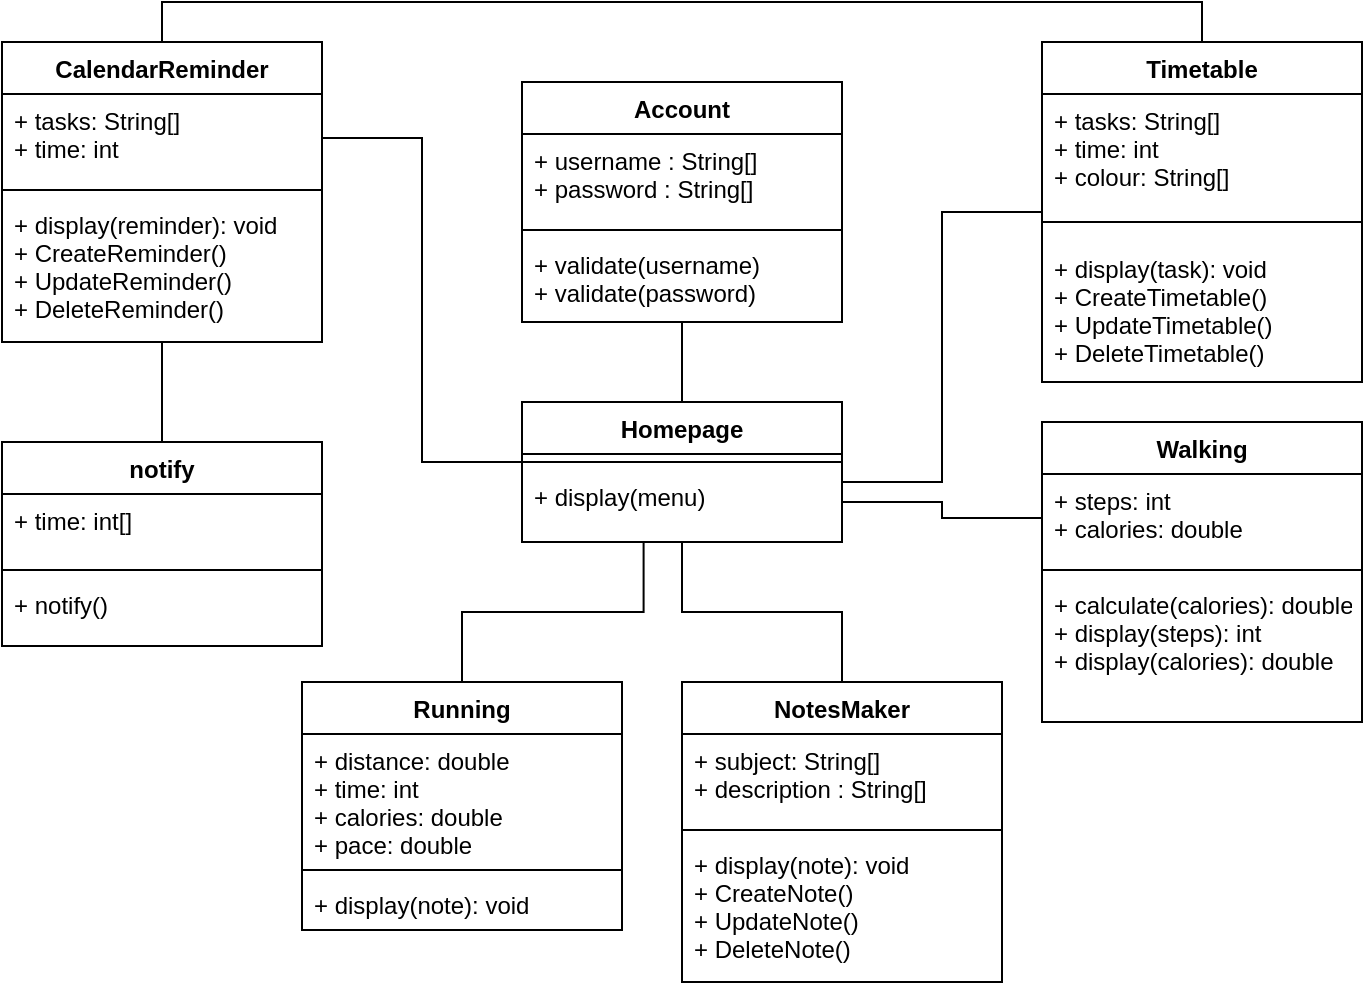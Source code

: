 <mxfile version="15.0.6" type="github">
  <diagram id="w31SswMrqwb5rYLDAgo4" name="Page-1">
    <mxGraphModel dx="1038" dy="548" grid="1" gridSize="10" guides="1" tooltips="1" connect="1" arrows="1" fold="1" page="1" pageScale="1" pageWidth="850" pageHeight="1100" math="0" shadow="0">
      <root>
        <mxCell id="0" />
        <mxCell id="1" parent="0" />
        <mxCell id="ytLADs0EzhaXzpbiNdSa-5" style="edgeStyle=orthogonalEdgeStyle;rounded=0;orthogonalLoop=1;jettySize=auto;html=1;endArrow=none;endFill=0;" parent="1" source="WyAlHRN2Kqf-eRbSCBe1-1" target="ytLADs0EzhaXzpbiNdSa-1" edge="1">
          <mxGeometry relative="1" as="geometry" />
        </mxCell>
        <mxCell id="WyAlHRN2Kqf-eRbSCBe1-1" value="Account" style="swimlane;fontStyle=1;align=center;verticalAlign=top;childLayout=stackLayout;horizontal=1;startSize=26;horizontalStack=0;resizeParent=1;resizeParentMax=0;resizeLast=0;collapsible=1;marginBottom=0;" parent="1" vertex="1">
          <mxGeometry x="370" y="100" width="160" height="120" as="geometry" />
        </mxCell>
        <mxCell id="WyAlHRN2Kqf-eRbSCBe1-2" value="+ username : String[]&#xa;+ password : String[]" style="text;strokeColor=none;fillColor=none;align=left;verticalAlign=top;spacingLeft=4;spacingRight=4;overflow=hidden;rotatable=0;points=[[0,0.5],[1,0.5]];portConstraint=eastwest;" parent="WyAlHRN2Kqf-eRbSCBe1-1" vertex="1">
          <mxGeometry y="26" width="160" height="44" as="geometry" />
        </mxCell>
        <mxCell id="WyAlHRN2Kqf-eRbSCBe1-3" value="" style="line;strokeWidth=1;fillColor=none;align=left;verticalAlign=middle;spacingTop=-1;spacingLeft=3;spacingRight=3;rotatable=0;labelPosition=right;points=[];portConstraint=eastwest;" parent="WyAlHRN2Kqf-eRbSCBe1-1" vertex="1">
          <mxGeometry y="70" width="160" height="8" as="geometry" />
        </mxCell>
        <mxCell id="WyAlHRN2Kqf-eRbSCBe1-4" value="+ validate(username)&#xa;+ validate(password)&#xa;" style="text;strokeColor=none;fillColor=none;align=left;verticalAlign=top;spacingLeft=4;spacingRight=4;overflow=hidden;rotatable=0;points=[[0,0.5],[1,0.5]];portConstraint=eastwest;" parent="WyAlHRN2Kqf-eRbSCBe1-1" vertex="1">
          <mxGeometry y="78" width="160" height="42" as="geometry" />
        </mxCell>
        <mxCell id="ytLADs0EzhaXzpbiNdSa-6" style="edgeStyle=orthogonalEdgeStyle;rounded=0;orthogonalLoop=1;jettySize=auto;html=1;startArrow=none;startFill=0;endArrow=none;endFill=0;" parent="1" source="WyAlHRN2Kqf-eRbSCBe1-9" edge="1">
          <mxGeometry relative="1" as="geometry">
            <mxPoint x="530" y="300" as="targetPoint" />
            <Array as="points">
              <mxPoint x="580" y="165" />
              <mxPoint x="580" y="300" />
            </Array>
          </mxGeometry>
        </mxCell>
        <mxCell id="WyAlHRN2Kqf-eRbSCBe1-9" value="Timetable" style="swimlane;fontStyle=1;align=center;verticalAlign=top;childLayout=stackLayout;horizontal=1;startSize=26;horizontalStack=0;resizeParent=1;resizeParentMax=0;resizeLast=0;collapsible=1;marginBottom=0;" parent="1" vertex="1">
          <mxGeometry x="630" y="80" width="160" height="170" as="geometry" />
        </mxCell>
        <mxCell id="WyAlHRN2Kqf-eRbSCBe1-10" value="+ tasks: String[]&#xa;+ time: int&#xa;+ colour: String[]&#xa;" style="text;strokeColor=none;fillColor=none;align=left;verticalAlign=top;spacingLeft=4;spacingRight=4;overflow=hidden;rotatable=0;points=[[0,0.5],[1,0.5]];portConstraint=eastwest;" parent="WyAlHRN2Kqf-eRbSCBe1-9" vertex="1">
          <mxGeometry y="26" width="160" height="54" as="geometry" />
        </mxCell>
        <mxCell id="WyAlHRN2Kqf-eRbSCBe1-11" value="" style="line;strokeWidth=1;fillColor=none;align=left;verticalAlign=middle;spacingTop=-1;spacingLeft=3;spacingRight=3;rotatable=0;labelPosition=right;points=[];portConstraint=eastwest;" parent="WyAlHRN2Kqf-eRbSCBe1-9" vertex="1">
          <mxGeometry y="80" width="160" height="20" as="geometry" />
        </mxCell>
        <mxCell id="WyAlHRN2Kqf-eRbSCBe1-12" value="+ display(task): void&#xa;+ CreateTimetable()&#xa;+ UpdateTimetable()&#xa;+ DeleteTimetable()&#xa;" style="text;strokeColor=none;fillColor=none;align=left;verticalAlign=top;spacingLeft=4;spacingRight=4;overflow=hidden;rotatable=0;points=[[0,0.5],[1,0.5]];portConstraint=eastwest;" parent="WyAlHRN2Kqf-eRbSCBe1-9" vertex="1">
          <mxGeometry y="100" width="160" height="70" as="geometry" />
        </mxCell>
        <mxCell id="ytLADs0EzhaXzpbiNdSa-10" style="edgeStyle=orthogonalEdgeStyle;rounded=0;orthogonalLoop=1;jettySize=auto;html=1;entryX=0.38;entryY=0.992;entryDx=0;entryDy=0;entryPerimeter=0;startArrow=none;startFill=0;endArrow=none;endFill=0;" parent="1" source="WyAlHRN2Kqf-eRbSCBe1-13" target="ytLADs0EzhaXzpbiNdSa-4" edge="1">
          <mxGeometry relative="1" as="geometry" />
        </mxCell>
        <mxCell id="WyAlHRN2Kqf-eRbSCBe1-13" value="Running" style="swimlane;fontStyle=1;align=center;verticalAlign=top;childLayout=stackLayout;horizontal=1;startSize=26;horizontalStack=0;resizeParent=1;resizeParentMax=0;resizeLast=0;collapsible=1;marginBottom=0;" parent="1" vertex="1">
          <mxGeometry x="260" y="400" width="160" height="124" as="geometry" />
        </mxCell>
        <mxCell id="WyAlHRN2Kqf-eRbSCBe1-14" value="+ distance: double&#xa;+ time: int&#xa;+ calories: double&#xa;+ pace: double" style="text;strokeColor=none;fillColor=none;align=left;verticalAlign=top;spacingLeft=4;spacingRight=4;overflow=hidden;rotatable=0;points=[[0,0.5],[1,0.5]];portConstraint=eastwest;" parent="WyAlHRN2Kqf-eRbSCBe1-13" vertex="1">
          <mxGeometry y="26" width="160" height="64" as="geometry" />
        </mxCell>
        <mxCell id="WyAlHRN2Kqf-eRbSCBe1-15" value="" style="line;strokeWidth=1;fillColor=none;align=left;verticalAlign=middle;spacingTop=-1;spacingLeft=3;spacingRight=3;rotatable=0;labelPosition=right;points=[];portConstraint=eastwest;" parent="WyAlHRN2Kqf-eRbSCBe1-13" vertex="1">
          <mxGeometry y="90" width="160" height="8" as="geometry" />
        </mxCell>
        <mxCell id="WyAlHRN2Kqf-eRbSCBe1-16" value="+ display(note): void" style="text;strokeColor=none;fillColor=none;align=left;verticalAlign=top;spacingLeft=4;spacingRight=4;overflow=hidden;rotatable=0;points=[[0,0.5],[1,0.5]];portConstraint=eastwest;" parent="WyAlHRN2Kqf-eRbSCBe1-13" vertex="1">
          <mxGeometry y="98" width="160" height="26" as="geometry" />
        </mxCell>
        <mxCell id="ytLADs0EzhaXzpbiNdSa-13" value="" style="edgeStyle=orthogonalEdgeStyle;rounded=0;orthogonalLoop=1;jettySize=auto;html=1;startArrow=none;startFill=0;endArrow=none;endFill=0;" parent="1" source="WyAlHRN2Kqf-eRbSCBe1-17" target="WyAlHRN2Kqf-eRbSCBe1-32" edge="1">
          <mxGeometry relative="1" as="geometry">
            <Array as="points">
              <mxPoint x="190" y="230" />
              <mxPoint x="190" y="230" />
            </Array>
          </mxGeometry>
        </mxCell>
        <mxCell id="WyAlHRN2Kqf-eRbSCBe1-17" value="notify" style="swimlane;fontStyle=1;align=center;verticalAlign=top;childLayout=stackLayout;horizontal=1;startSize=26;horizontalStack=0;resizeParent=1;resizeParentMax=0;resizeLast=0;collapsible=1;marginBottom=0;" parent="1" vertex="1">
          <mxGeometry x="110" y="280" width="160" height="102" as="geometry" />
        </mxCell>
        <mxCell id="WyAlHRN2Kqf-eRbSCBe1-18" value="+ time: int[]&#xa;" style="text;strokeColor=none;fillColor=none;align=left;verticalAlign=top;spacingLeft=4;spacingRight=4;overflow=hidden;rotatable=0;points=[[0,0.5],[1,0.5]];portConstraint=eastwest;" parent="WyAlHRN2Kqf-eRbSCBe1-17" vertex="1">
          <mxGeometry y="26" width="160" height="34" as="geometry" />
        </mxCell>
        <mxCell id="WyAlHRN2Kqf-eRbSCBe1-19" value="" style="line;strokeWidth=1;fillColor=none;align=left;verticalAlign=middle;spacingTop=-1;spacingLeft=3;spacingRight=3;rotatable=0;labelPosition=right;points=[];portConstraint=eastwest;" parent="WyAlHRN2Kqf-eRbSCBe1-17" vertex="1">
          <mxGeometry y="60" width="160" height="8" as="geometry" />
        </mxCell>
        <mxCell id="WyAlHRN2Kqf-eRbSCBe1-20" value="+ notify()" style="text;strokeColor=none;fillColor=none;align=left;verticalAlign=top;spacingLeft=4;spacingRight=4;overflow=hidden;rotatable=0;points=[[0,0.5],[1,0.5]];portConstraint=eastwest;" parent="WyAlHRN2Kqf-eRbSCBe1-17" vertex="1">
          <mxGeometry y="68" width="160" height="34" as="geometry" />
        </mxCell>
        <mxCell id="WyAlHRN2Kqf-eRbSCBe1-21" value="Walking" style="swimlane;fontStyle=1;align=center;verticalAlign=top;childLayout=stackLayout;horizontal=1;startSize=26;horizontalStack=0;resizeParent=1;resizeParentMax=0;resizeLast=0;collapsible=1;marginBottom=0;" parent="1" vertex="1">
          <mxGeometry x="630" y="270" width="160" height="150" as="geometry" />
        </mxCell>
        <mxCell id="WyAlHRN2Kqf-eRbSCBe1-22" value="+ steps: int&#xa;+ calories: double" style="text;strokeColor=none;fillColor=none;align=left;verticalAlign=top;spacingLeft=4;spacingRight=4;overflow=hidden;rotatable=0;points=[[0,0.5],[1,0.5]];portConstraint=eastwest;" parent="WyAlHRN2Kqf-eRbSCBe1-21" vertex="1">
          <mxGeometry y="26" width="160" height="44" as="geometry" />
        </mxCell>
        <mxCell id="WyAlHRN2Kqf-eRbSCBe1-23" value="" style="line;strokeWidth=1;fillColor=none;align=left;verticalAlign=middle;spacingTop=-1;spacingLeft=3;spacingRight=3;rotatable=0;labelPosition=right;points=[];portConstraint=eastwest;" parent="WyAlHRN2Kqf-eRbSCBe1-21" vertex="1">
          <mxGeometry y="70" width="160" height="8" as="geometry" />
        </mxCell>
        <mxCell id="WyAlHRN2Kqf-eRbSCBe1-24" value="+ calculate(calories): double&#xa;+ display(steps): int&#xa;+ display(calories): double&#xa;" style="text;strokeColor=none;fillColor=none;align=left;verticalAlign=top;spacingLeft=4;spacingRight=4;overflow=hidden;rotatable=0;points=[[0,0.5],[1,0.5]];portConstraint=eastwest;" parent="WyAlHRN2Kqf-eRbSCBe1-21" vertex="1">
          <mxGeometry y="78" width="160" height="72" as="geometry" />
        </mxCell>
        <mxCell id="ytLADs0EzhaXzpbiNdSa-14" style="edgeStyle=orthogonalEdgeStyle;rounded=0;orthogonalLoop=1;jettySize=auto;html=1;entryX=0.5;entryY=1;entryDx=0;entryDy=0;entryPerimeter=0;startArrow=none;startFill=0;endArrow=none;endFill=0;" parent="1" source="WyAlHRN2Kqf-eRbSCBe1-25" target="ytLADs0EzhaXzpbiNdSa-4" edge="1">
          <mxGeometry relative="1" as="geometry" />
        </mxCell>
        <mxCell id="WyAlHRN2Kqf-eRbSCBe1-25" value="NotesMaker" style="swimlane;fontStyle=1;align=center;verticalAlign=top;childLayout=stackLayout;horizontal=1;startSize=26;horizontalStack=0;resizeParent=1;resizeParentMax=0;resizeLast=0;collapsible=1;marginBottom=0;" parent="1" vertex="1">
          <mxGeometry x="450" y="400" width="160" height="150" as="geometry" />
        </mxCell>
        <mxCell id="WyAlHRN2Kqf-eRbSCBe1-26" value="+ subject: String[]&#xa;+ description : String[]" style="text;strokeColor=none;fillColor=none;align=left;verticalAlign=top;spacingLeft=4;spacingRight=4;overflow=hidden;rotatable=0;points=[[0,0.5],[1,0.5]];portConstraint=eastwest;" parent="WyAlHRN2Kqf-eRbSCBe1-25" vertex="1">
          <mxGeometry y="26" width="160" height="44" as="geometry" />
        </mxCell>
        <mxCell id="WyAlHRN2Kqf-eRbSCBe1-27" value="" style="line;strokeWidth=1;fillColor=none;align=left;verticalAlign=middle;spacingTop=-1;spacingLeft=3;spacingRight=3;rotatable=0;labelPosition=right;points=[];portConstraint=eastwest;" parent="WyAlHRN2Kqf-eRbSCBe1-25" vertex="1">
          <mxGeometry y="70" width="160" height="8" as="geometry" />
        </mxCell>
        <mxCell id="WyAlHRN2Kqf-eRbSCBe1-28" value="+ display(note): void&#xa;+ CreateNote()&#xa;+ UpdateNote()&#xa;+ DeleteNote()" style="text;strokeColor=none;fillColor=none;align=left;verticalAlign=top;spacingLeft=4;spacingRight=4;overflow=hidden;rotatable=0;points=[[0,0.5],[1,0.5]];portConstraint=eastwest;" parent="WyAlHRN2Kqf-eRbSCBe1-25" vertex="1">
          <mxGeometry y="78" width="160" height="72" as="geometry" />
        </mxCell>
        <mxCell id="WyAlHRN2Kqf-eRbSCBe1-29" value="CalendarReminder" style="swimlane;fontStyle=1;align=center;verticalAlign=top;childLayout=stackLayout;horizontal=1;startSize=26;horizontalStack=0;resizeParent=1;resizeParentMax=0;resizeLast=0;collapsible=1;marginBottom=0;" parent="1" vertex="1">
          <mxGeometry x="110" y="80" width="160" height="150" as="geometry" />
        </mxCell>
        <mxCell id="WyAlHRN2Kqf-eRbSCBe1-30" value="+ tasks: String[]&#xa;+ time: int&#xa;" style="text;strokeColor=none;fillColor=none;align=left;verticalAlign=top;spacingLeft=4;spacingRight=4;overflow=hidden;rotatable=0;points=[[0,0.5],[1,0.5]];portConstraint=eastwest;" parent="WyAlHRN2Kqf-eRbSCBe1-29" vertex="1">
          <mxGeometry y="26" width="160" height="44" as="geometry" />
        </mxCell>
        <mxCell id="WyAlHRN2Kqf-eRbSCBe1-31" value="" style="line;strokeWidth=1;fillColor=none;align=left;verticalAlign=middle;spacingTop=-1;spacingLeft=3;spacingRight=3;rotatable=0;labelPosition=right;points=[];portConstraint=eastwest;" parent="WyAlHRN2Kqf-eRbSCBe1-29" vertex="1">
          <mxGeometry y="70" width="160" height="8" as="geometry" />
        </mxCell>
        <mxCell id="WyAlHRN2Kqf-eRbSCBe1-32" value="+ display(reminder): void&#xa;+ CreateReminder()&#xa;+ UpdateReminder()&#xa;+ DeleteReminder()&#xa;" style="text;strokeColor=none;fillColor=none;align=left;verticalAlign=top;spacingLeft=4;spacingRight=4;overflow=hidden;rotatable=0;points=[[0,0.5],[1,0.5]];portConstraint=eastwest;" parent="WyAlHRN2Kqf-eRbSCBe1-29" vertex="1">
          <mxGeometry y="78" width="160" height="72" as="geometry" />
        </mxCell>
        <mxCell id="WyAlHRN2Kqf-eRbSCBe1-42" style="edgeStyle=orthogonalEdgeStyle;rounded=0;orthogonalLoop=1;jettySize=auto;html=1;endArrow=none;endFill=0;" parent="1" edge="1">
          <mxGeometry relative="1" as="geometry">
            <mxPoint x="710" y="80" as="sourcePoint" />
            <mxPoint x="190" y="80" as="targetPoint" />
            <Array as="points">
              <mxPoint x="710" y="60" />
              <mxPoint x="190" y="60" />
            </Array>
          </mxGeometry>
        </mxCell>
        <mxCell id="Z2fV2wjp2lyYe54eWl0o-2" style="edgeStyle=orthogonalEdgeStyle;rounded=0;orthogonalLoop=1;jettySize=auto;html=1;startArrow=none;startFill=0;endArrow=none;endFill=0;" parent="1" source="WyAlHRN2Kqf-eRbSCBe1-30" edge="1">
          <mxGeometry relative="1" as="geometry">
            <mxPoint x="370" y="290" as="targetPoint" />
            <Array as="points">
              <mxPoint x="320" y="128" />
              <mxPoint x="320" y="290" />
              <mxPoint x="370" y="290" />
            </Array>
          </mxGeometry>
        </mxCell>
        <mxCell id="ytLADs0EzhaXzpbiNdSa-1" value="Homepage" style="swimlane;fontStyle=1;align=center;verticalAlign=top;childLayout=stackLayout;horizontal=1;startSize=26;horizontalStack=0;resizeParent=1;resizeParentMax=0;resizeLast=0;collapsible=1;marginBottom=0;" parent="1" vertex="1">
          <mxGeometry x="370" y="260" width="160" height="70" as="geometry" />
        </mxCell>
        <mxCell id="ytLADs0EzhaXzpbiNdSa-3" value="" style="line;strokeWidth=1;fillColor=none;align=left;verticalAlign=middle;spacingTop=-1;spacingLeft=3;spacingRight=3;rotatable=0;labelPosition=right;points=[];portConstraint=eastwest;" parent="ytLADs0EzhaXzpbiNdSa-1" vertex="1">
          <mxGeometry y="26" width="160" height="8" as="geometry" />
        </mxCell>
        <mxCell id="ytLADs0EzhaXzpbiNdSa-4" value="+ display(menu)" style="text;strokeColor=none;fillColor=none;align=left;verticalAlign=top;spacingLeft=4;spacingRight=4;overflow=hidden;rotatable=0;points=[[0,0.5],[1,0.5]];portConstraint=eastwest;" parent="ytLADs0EzhaXzpbiNdSa-1" vertex="1">
          <mxGeometry y="34" width="160" height="36" as="geometry" />
        </mxCell>
        <mxCell id="ytLADs0EzhaXzpbiNdSa-7" style="edgeStyle=orthogonalEdgeStyle;rounded=0;orthogonalLoop=1;jettySize=auto;html=1;startArrow=none;startFill=0;endArrow=none;endFill=0;" parent="1" source="WyAlHRN2Kqf-eRbSCBe1-22" edge="1">
          <mxGeometry relative="1" as="geometry">
            <mxPoint x="530" y="310" as="targetPoint" />
            <Array as="points">
              <mxPoint x="580" y="318" />
              <mxPoint x="580" y="310" />
            </Array>
          </mxGeometry>
        </mxCell>
      </root>
    </mxGraphModel>
  </diagram>
</mxfile>
